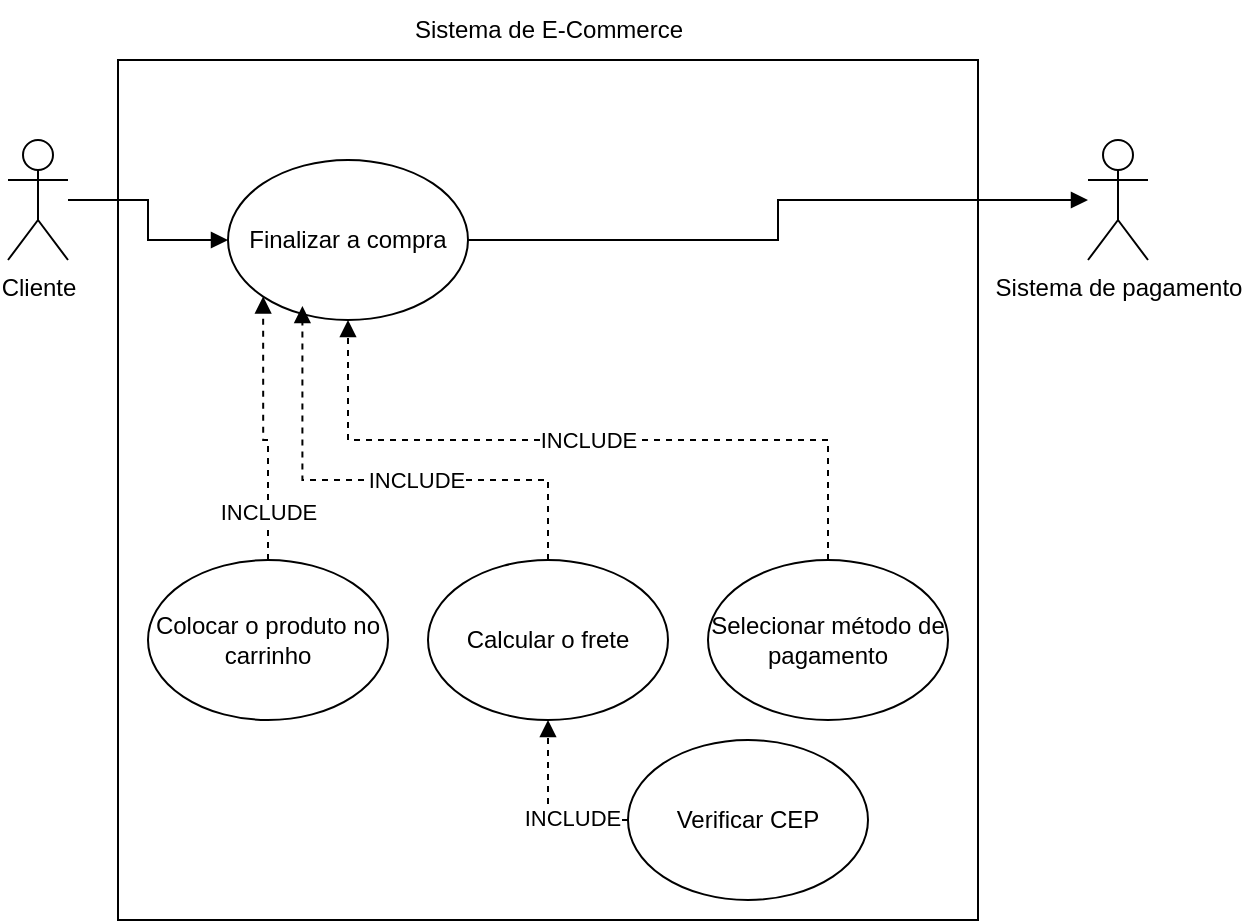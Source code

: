 <mxfile version="26.2.13">
  <diagram name="Página-1" id="3_1Di3pC6kUqCMEKMCiT">
    <mxGraphModel dx="1044" dy="604" grid="1" gridSize="10" guides="1" tooltips="1" connect="1" arrows="1" fold="1" page="1" pageScale="1" pageWidth="827" pageHeight="1169" math="0" shadow="0">
      <root>
        <mxCell id="0" />
        <mxCell id="1" parent="0" />
        <mxCell id="FWiAoHpzoxIrbBl5Vgsz-1" value="" style="whiteSpace=wrap;html=1;aspect=fixed;" parent="1" vertex="1">
          <mxGeometry x="245" y="90" width="430" height="430" as="geometry" />
        </mxCell>
        <mxCell id="FWiAoHpzoxIrbBl5Vgsz-2" value="Sistema de E-Commerce" style="text;html=1;align=center;verticalAlign=middle;resizable=0;points=[];autosize=1;strokeColor=none;fillColor=none;" parent="1" vertex="1">
          <mxGeometry x="380" y="60" width="160" height="30" as="geometry" />
        </mxCell>
        <mxCell id="FWiAoHpzoxIrbBl5Vgsz-8" style="edgeStyle=orthogonalEdgeStyle;rounded=0;orthogonalLoop=1;jettySize=auto;html=1;entryX=0;entryY=0.5;entryDx=0;entryDy=0;endArrow=block;endFill=1;" parent="1" source="FWiAoHpzoxIrbBl5Vgsz-3" target="FWiAoHpzoxIrbBl5Vgsz-14" edge="1">
          <mxGeometry relative="1" as="geometry">
            <mxPoint x="290" y="260" as="targetPoint" />
          </mxGeometry>
        </mxCell>
        <mxCell id="FWiAoHpzoxIrbBl5Vgsz-3" value="Cliente" style="shape=umlActor;verticalLabelPosition=bottom;verticalAlign=top;html=1;outlineConnect=0;" parent="1" vertex="1">
          <mxGeometry x="190" y="130" width="30" height="60" as="geometry" />
        </mxCell>
        <mxCell id="FWiAoHpzoxIrbBl5Vgsz-4" value="Sistema de pagamento" style="shape=umlActor;verticalLabelPosition=bottom;verticalAlign=top;html=1;outlineConnect=0;" parent="1" vertex="1">
          <mxGeometry x="730" y="130" width="30" height="60" as="geometry" />
        </mxCell>
        <mxCell id="FWiAoHpzoxIrbBl5Vgsz-20" style="edgeStyle=orthogonalEdgeStyle;rounded=0;orthogonalLoop=1;jettySize=auto;html=1;endArrow=block;endFill=1;" parent="1" source="FWiAoHpzoxIrbBl5Vgsz-14" target="FWiAoHpzoxIrbBl5Vgsz-4" edge="1">
          <mxGeometry relative="1" as="geometry" />
        </mxCell>
        <mxCell id="FWiAoHpzoxIrbBl5Vgsz-14" value="Finalizar a compra" style="ellipse;whiteSpace=wrap;html=1;" parent="1" vertex="1">
          <mxGeometry x="300" y="140" width="120" height="80" as="geometry" />
        </mxCell>
        <mxCell id="FWiAoHpzoxIrbBl5Vgsz-18" style="edgeStyle=orthogonalEdgeStyle;rounded=0;orthogonalLoop=1;jettySize=auto;html=1;exitX=0.5;exitY=0;exitDx=0;exitDy=0;dashed=1;endArrow=block;endFill=1;entryX=0.5;entryY=1;entryDx=0;entryDy=0;" parent="1" source="FWiAoHpzoxIrbBl5Vgsz-16" target="FWiAoHpzoxIrbBl5Vgsz-14" edge="1">
          <mxGeometry relative="1" as="geometry" />
        </mxCell>
        <mxCell id="SYkFePoP31hSc_Hsk7NK-1" value="INCLUDE" style="edgeLabel;html=1;align=center;verticalAlign=middle;resizable=0;points=[];" vertex="1" connectable="0" parent="FWiAoHpzoxIrbBl5Vgsz-18">
          <mxGeometry x="-0.001" relative="1" as="geometry">
            <mxPoint as="offset" />
          </mxGeometry>
        </mxCell>
        <mxCell id="FWiAoHpzoxIrbBl5Vgsz-16" value="Selecionar método de pagamento" style="ellipse;whiteSpace=wrap;html=1;" parent="1" vertex="1">
          <mxGeometry x="540" y="340" width="120" height="80" as="geometry" />
        </mxCell>
        <mxCell id="SYkFePoP31hSc_Hsk7NK-2" value="Calcular o frete" style="ellipse;whiteSpace=wrap;html=1;" vertex="1" parent="1">
          <mxGeometry x="400" y="340" width="120" height="80" as="geometry" />
        </mxCell>
        <mxCell id="SYkFePoP31hSc_Hsk7NK-3" style="edgeStyle=orthogonalEdgeStyle;rounded=0;orthogonalLoop=1;jettySize=auto;html=1;entryX=0.31;entryY=0.913;entryDx=0;entryDy=0;entryPerimeter=0;endArrow=block;endFill=1;dashed=1;" edge="1" parent="1" source="SYkFePoP31hSc_Hsk7NK-2" target="FWiAoHpzoxIrbBl5Vgsz-14">
          <mxGeometry relative="1" as="geometry">
            <Array as="points">
              <mxPoint x="460" y="300" />
              <mxPoint x="337" y="300" />
            </Array>
          </mxGeometry>
        </mxCell>
        <mxCell id="SYkFePoP31hSc_Hsk7NK-4" value="INCLUDE" style="edgeLabel;html=1;align=center;verticalAlign=middle;resizable=0;points=[];" vertex="1" connectable="0" parent="SYkFePoP31hSc_Hsk7NK-3">
          <mxGeometry x="-0.153" relative="1" as="geometry">
            <mxPoint as="offset" />
          </mxGeometry>
        </mxCell>
        <mxCell id="SYkFePoP31hSc_Hsk7NK-6" style="edgeStyle=orthogonalEdgeStyle;rounded=0;orthogonalLoop=1;jettySize=auto;html=1;entryX=0;entryY=1;entryDx=0;entryDy=0;endArrow=block;endFill=1;dashed=1;" edge="1" parent="1" source="SYkFePoP31hSc_Hsk7NK-5" target="FWiAoHpzoxIrbBl5Vgsz-14">
          <mxGeometry relative="1" as="geometry" />
        </mxCell>
        <mxCell id="SYkFePoP31hSc_Hsk7NK-7" value="INCLUDE" style="edgeLabel;html=1;align=center;verticalAlign=middle;resizable=0;points=[];" vertex="1" connectable="0" parent="SYkFePoP31hSc_Hsk7NK-6">
          <mxGeometry x="-0.642" relative="1" as="geometry">
            <mxPoint as="offset" />
          </mxGeometry>
        </mxCell>
        <mxCell id="SYkFePoP31hSc_Hsk7NK-5" value="Colocar o produto no carrinho" style="ellipse;whiteSpace=wrap;html=1;" vertex="1" parent="1">
          <mxGeometry x="260" y="340" width="120" height="80" as="geometry" />
        </mxCell>
        <mxCell id="SYkFePoP31hSc_Hsk7NK-9" style="edgeStyle=orthogonalEdgeStyle;rounded=0;orthogonalLoop=1;jettySize=auto;html=1;entryX=0.5;entryY=1;entryDx=0;entryDy=0;exitX=0;exitY=0.5;exitDx=0;exitDy=0;dashed=1;endArrow=block;endFill=1;" edge="1" parent="1" source="SYkFePoP31hSc_Hsk7NK-8" target="SYkFePoP31hSc_Hsk7NK-2">
          <mxGeometry relative="1" as="geometry" />
        </mxCell>
        <mxCell id="SYkFePoP31hSc_Hsk7NK-10" value="INCLUDE" style="edgeLabel;html=1;align=center;verticalAlign=middle;resizable=0;points=[];" vertex="1" connectable="0" parent="SYkFePoP31hSc_Hsk7NK-9">
          <mxGeometry x="-0.382" y="-1" relative="1" as="geometry">
            <mxPoint as="offset" />
          </mxGeometry>
        </mxCell>
        <mxCell id="SYkFePoP31hSc_Hsk7NK-8" value="Verificar CEP" style="ellipse;whiteSpace=wrap;html=1;" vertex="1" parent="1">
          <mxGeometry x="500" y="430" width="120" height="80" as="geometry" />
        </mxCell>
      </root>
    </mxGraphModel>
  </diagram>
</mxfile>

